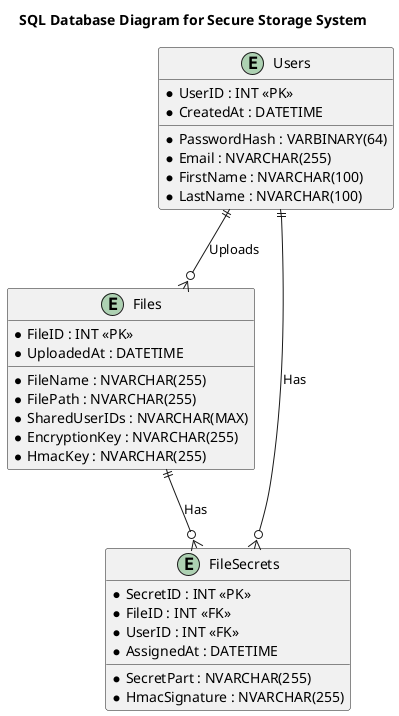 @startuml
title SQL Database Diagram for Secure Storage System

entity Users {
  * UserID : INT <<PK>>
  * PasswordHash : VARBINARY(64)
  * Email : NVARCHAR(255)
  * FirstName : NVARCHAR(100)
  * LastName : NVARCHAR(100)
  * CreatedAt : DATETIME
}

entity Files {
  * FileID : INT <<PK>>
  * FileName : NVARCHAR(255)
  * FilePath : NVARCHAR(255)
  * UploadedAt : DATETIME
  * SharedUserIDs : NVARCHAR(MAX)
  * EncryptionKey : NVARCHAR(255)
  * HmacKey : NVARCHAR(255)
}

entity FileSecrets {
  * SecretID : INT <<PK>>
  * FileID : INT <<FK>>
  * UserID : INT <<FK>>
  * SecretPart : NVARCHAR(255)
  * HmacSignature : NVARCHAR(255)
  * AssignedAt : DATETIME
}

' Relationships
Users ||--o{ Files : "Uploads"
Users ||--o{ FileSecrets : "Has"
Files ||--o{ FileSecrets : "Has"

@enduml
